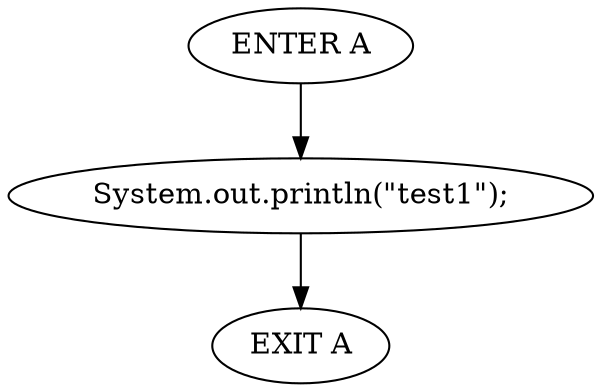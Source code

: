 digraph G {
  0 [ label="ENTER A" ];
  1 [ label="EXIT A" ];
  2 [ label="System.out.println(\"test1\");" ];
  0 -> 2;
  2 -> 1;
}
